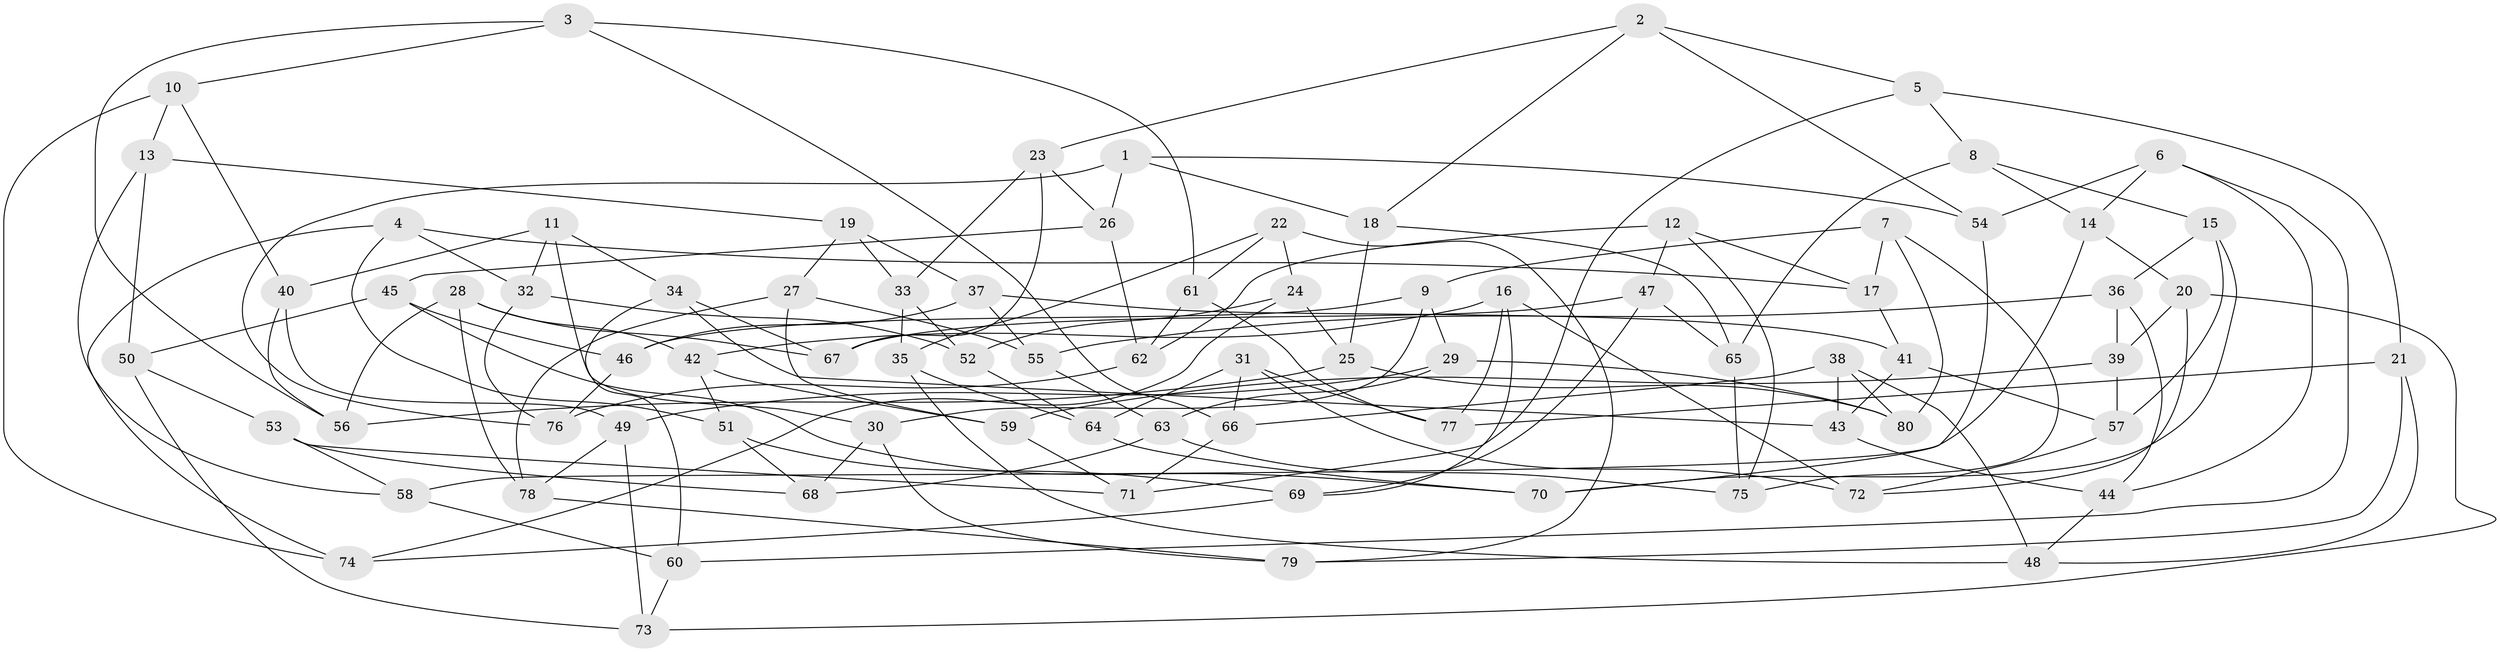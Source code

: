 // coarse degree distribution, {6: 0.52, 4: 0.4, 5: 0.08}
// Generated by graph-tools (version 1.1) at 2025/42/03/06/25 10:42:16]
// undirected, 80 vertices, 160 edges
graph export_dot {
graph [start="1"]
  node [color=gray90,style=filled];
  1;
  2;
  3;
  4;
  5;
  6;
  7;
  8;
  9;
  10;
  11;
  12;
  13;
  14;
  15;
  16;
  17;
  18;
  19;
  20;
  21;
  22;
  23;
  24;
  25;
  26;
  27;
  28;
  29;
  30;
  31;
  32;
  33;
  34;
  35;
  36;
  37;
  38;
  39;
  40;
  41;
  42;
  43;
  44;
  45;
  46;
  47;
  48;
  49;
  50;
  51;
  52;
  53;
  54;
  55;
  56;
  57;
  58;
  59;
  60;
  61;
  62;
  63;
  64;
  65;
  66;
  67;
  68;
  69;
  70;
  71;
  72;
  73;
  74;
  75;
  76;
  77;
  78;
  79;
  80;
  1 -- 76;
  1 -- 18;
  1 -- 54;
  1 -- 26;
  2 -- 54;
  2 -- 18;
  2 -- 5;
  2 -- 23;
  3 -- 66;
  3 -- 56;
  3 -- 10;
  3 -- 61;
  4 -- 51;
  4 -- 74;
  4 -- 17;
  4 -- 32;
  5 -- 21;
  5 -- 71;
  5 -- 8;
  6 -- 60;
  6 -- 14;
  6 -- 44;
  6 -- 54;
  7 -- 9;
  7 -- 75;
  7 -- 17;
  7 -- 80;
  8 -- 15;
  8 -- 14;
  8 -- 65;
  9 -- 29;
  9 -- 46;
  9 -- 30;
  10 -- 40;
  10 -- 74;
  10 -- 13;
  11 -- 40;
  11 -- 32;
  11 -- 34;
  11 -- 30;
  12 -- 47;
  12 -- 75;
  12 -- 62;
  12 -- 17;
  13 -- 58;
  13 -- 19;
  13 -- 50;
  14 -- 58;
  14 -- 20;
  15 -- 36;
  15 -- 57;
  15 -- 70;
  16 -- 72;
  16 -- 69;
  16 -- 77;
  16 -- 42;
  17 -- 41;
  18 -- 65;
  18 -- 25;
  19 -- 37;
  19 -- 27;
  19 -- 33;
  20 -- 39;
  20 -- 73;
  20 -- 72;
  21 -- 79;
  21 -- 77;
  21 -- 48;
  22 -- 24;
  22 -- 61;
  22 -- 79;
  22 -- 35;
  23 -- 26;
  23 -- 33;
  23 -- 67;
  24 -- 25;
  24 -- 52;
  24 -- 74;
  25 -- 56;
  25 -- 80;
  26 -- 62;
  26 -- 45;
  27 -- 78;
  27 -- 59;
  27 -- 55;
  28 -- 78;
  28 -- 56;
  28 -- 67;
  28 -- 42;
  29 -- 80;
  29 -- 63;
  29 -- 49;
  30 -- 79;
  30 -- 68;
  31 -- 72;
  31 -- 77;
  31 -- 66;
  31 -- 64;
  32 -- 52;
  32 -- 76;
  33 -- 35;
  33 -- 52;
  34 -- 67;
  34 -- 60;
  34 -- 43;
  35 -- 64;
  35 -- 48;
  36 -- 44;
  36 -- 55;
  36 -- 39;
  37 -- 41;
  37 -- 55;
  37 -- 46;
  38 -- 48;
  38 -- 43;
  38 -- 80;
  38 -- 66;
  39 -- 59;
  39 -- 57;
  40 -- 49;
  40 -- 56;
  41 -- 57;
  41 -- 43;
  42 -- 59;
  42 -- 51;
  43 -- 44;
  44 -- 48;
  45 -- 46;
  45 -- 50;
  45 -- 70;
  46 -- 76;
  47 -- 67;
  47 -- 65;
  47 -- 69;
  49 -- 78;
  49 -- 73;
  50 -- 73;
  50 -- 53;
  51 -- 69;
  51 -- 68;
  52 -- 64;
  53 -- 68;
  53 -- 71;
  53 -- 58;
  54 -- 70;
  55 -- 63;
  57 -- 72;
  58 -- 60;
  59 -- 71;
  60 -- 73;
  61 -- 77;
  61 -- 62;
  62 -- 76;
  63 -- 68;
  63 -- 75;
  64 -- 70;
  65 -- 75;
  66 -- 71;
  69 -- 74;
  78 -- 79;
}
